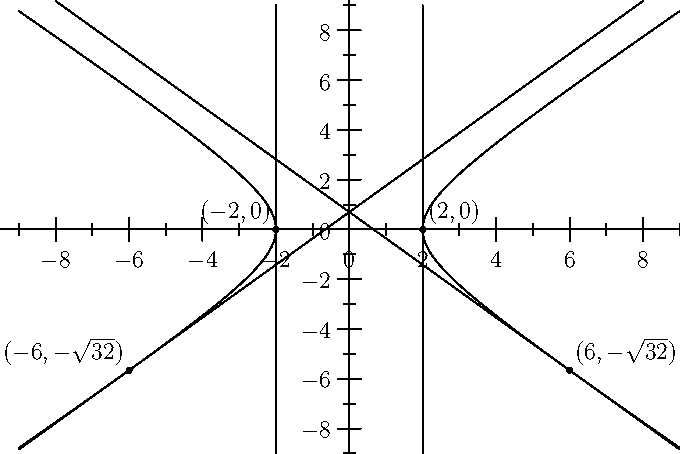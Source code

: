 size(12cm,8cm,IgnoreAspect);
import contour;
import graph;
xaxis(Ticks);
yaxis(Ticks);

real f(real x, real y) {return x^2-y^2;}
draw(contour(f,(-9,-9),(9,9),new real[] {4}));

draw((-2,-9)--(-2,9));
draw((2,-9)--(2,9));
draw((-9, -8.84)--(8, 9.18));
draw((9, -8.84)--(-8, 9.18));

dot((2,0));
label("$(2,0)$",(2,0),NE);

dot((-2,0));
label("$(-2,0)$",(-2,0),NW);

dot((6,-sqrt(32)));
label("$(6,-\sqrt{32})$",(6,-sqrt(32)),NE);

dot((-6,-sqrt(32)));
label("$(-6,-\sqrt{32})$",(-6,-sqrt(32)),NW);
